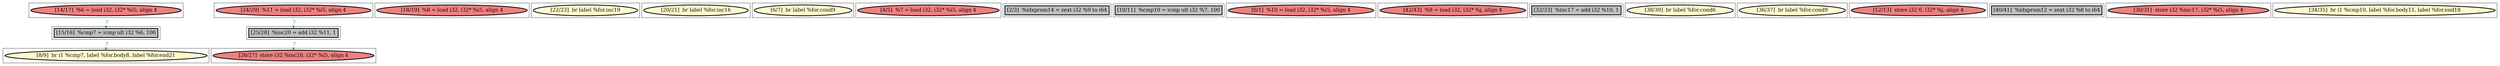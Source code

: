 
digraph G {



node1437->node1422 [style=dotted,color=forestgreen,label="T",fontcolor=forestgreen ]
node1438->node1437 [style=dotted,color=forestgreen,label="T",fontcolor=forestgreen ]
node1428->node1433 [style=dotted,color=forestgreen,label="T",fontcolor=forestgreen ]
node1433->node1430 [style=dotted,color=forestgreen,label="T",fontcolor=forestgreen ]


subgraph cluster20 {


node1438 [penwidth=3.0,fontsize=20,fillcolor=lightcoral,label="[14/17]  %6 = load i32, i32* %i5, align 4",shape=ellipse,style=filled ]



}

subgraph cluster18 {


node1436 [penwidth=3.0,fontsize=20,fillcolor=lightcoral,label="[18/19]  %8 = load i32, i32* %i5, align 4",shape=ellipse,style=filled ]



}

subgraph cluster16 {


node1434 [penwidth=3.0,fontsize=20,fillcolor=lemonchiffon,label="[22/23]  br label %for.inc19",shape=ellipse,style=filled ]



}

subgraph cluster17 {


node1435 [penwidth=3.0,fontsize=20,fillcolor=lemonchiffon,label="[20/21]  br label %for.inc16",shape=ellipse,style=filled ]



}

subgraph cluster4 {


node1422 [penwidth=3.0,fontsize=20,fillcolor=lemonchiffon,label="[8/9]  br i1 %cmp7, label %for.body8, label %for.end21",shape=ellipse,style=filled ]



}

subgraph cluster3 {


node1421 [penwidth=3.0,fontsize=20,fillcolor=lemonchiffon,label="[6/7]  br label %for.cond9",shape=ellipse,style=filled ]



}

subgraph cluster2 {


node1420 [penwidth=3.0,fontsize=20,fillcolor=lightcoral,label="[4/5]  %7 = load i32, i32* %i5, align 4",shape=ellipse,style=filled ]



}

subgraph cluster1 {


node1419 [penwidth=3.0,fontsize=20,fillcolor=grey,label="[2/3]  %idxprom14 = zext i32 %9 to i64",shape=rectangle,style=filled ]



}

subgraph cluster12 {


node1430 [penwidth=3.0,fontsize=20,fillcolor=lightcoral,label="[26/27]  store i32 %inc20, i32* %i5, align 4",shape=ellipse,style=filled ]



}

subgraph cluster5 {


node1423 [penwidth=3.0,fontsize=20,fillcolor=grey,label="[10/11]  %cmp10 = icmp ult i32 %7, 100",shape=rectangle,style=filled ]



}

subgraph cluster0 {


node1418 [penwidth=3.0,fontsize=20,fillcolor=lightcoral,label="[0/1]  %10 = load i32, i32* %i5, align 4",shape=ellipse,style=filled ]



}

subgraph cluster6 {


node1424 [penwidth=3.0,fontsize=20,fillcolor=lightcoral,label="[42/43]  %9 = load i32, i32* %j, align 4",shape=ellipse,style=filled ]



}

subgraph cluster14 {


node1432 [penwidth=3.0,fontsize=20,fillcolor=grey,label="[32/33]  %inc17 = add i32 %10, 1",shape=rectangle,style=filled ]



}

subgraph cluster7 {


node1425 [penwidth=3.0,fontsize=20,fillcolor=lemonchiffon,label="[38/39]  br label %for.cond6",shape=ellipse,style=filled ]



}

subgraph cluster8 {


node1426 [penwidth=3.0,fontsize=20,fillcolor=lemonchiffon,label="[36/37]  br label %for.cond9",shape=ellipse,style=filled ]



}

subgraph cluster21 {


node1439 [penwidth=3.0,fontsize=20,fillcolor=lightcoral,label="[12/13]  store i32 0, i32* %j, align 4",shape=ellipse,style=filled ]



}

subgraph cluster9 {


node1427 [penwidth=3.0,fontsize=20,fillcolor=grey,label="[40/41]  %idxprom12 = zext i32 %8 to i64",shape=rectangle,style=filled ]



}

subgraph cluster19 {


node1437 [penwidth=3.0,fontsize=20,fillcolor=grey,label="[15/16]  %cmp7 = icmp ult i32 %6, 100",shape=rectangle,style=filled ]



}

subgraph cluster10 {


node1428 [penwidth=3.0,fontsize=20,fillcolor=lightcoral,label="[24/29]  %11 = load i32, i32* %i5, align 4",shape=ellipse,style=filled ]



}

subgraph cluster11 {


node1429 [penwidth=3.0,fontsize=20,fillcolor=lightcoral,label="[30/31]  store i32 %inc17, i32* %i5, align 4",shape=ellipse,style=filled ]



}

subgraph cluster13 {


node1431 [penwidth=3.0,fontsize=20,fillcolor=lemonchiffon,label="[34/35]  br i1 %cmp10, label %for.body11, label %for.end18",shape=ellipse,style=filled ]



}

subgraph cluster15 {


node1433 [penwidth=3.0,fontsize=20,fillcolor=grey,label="[25/28]  %inc20 = add i32 %11, 1",shape=rectangle,style=filled ]



}

}
